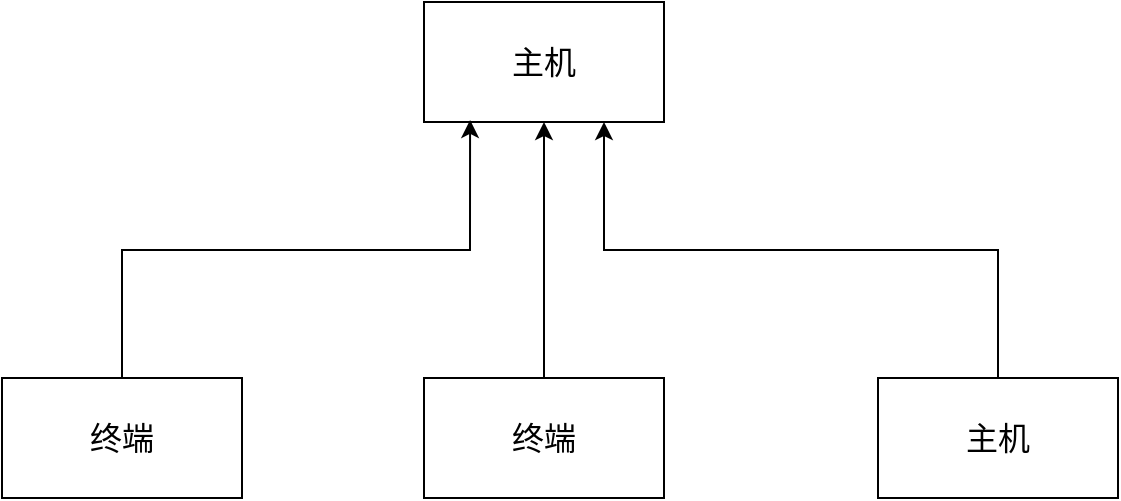 <mxfile version="21.7.4" type="github">
  <diagram name="第 1 页" id="edIoZuRB3zaZxlKi64ll">
    <mxGraphModel dx="1281" dy="1096" grid="0" gridSize="10" guides="1" tooltips="1" connect="1" arrows="1" fold="1" page="1" pageScale="1" pageWidth="1600" pageHeight="1200" math="0" shadow="0">
      <root>
        <mxCell id="0" />
        <mxCell id="1" parent="0" />
        <mxCell id="2sgpYn9WfDaX8F-7KSPa-13" value="主机" style="rounded=0;whiteSpace=wrap;html=1;fontSize=16;" vertex="1" parent="1">
          <mxGeometry x="495" y="224" width="120" height="60" as="geometry" />
        </mxCell>
        <mxCell id="2sgpYn9WfDaX8F-7KSPa-20" style="edgeStyle=orthogonalEdgeStyle;rounded=0;orthogonalLoop=1;jettySize=auto;html=1;exitX=0.5;exitY=0;exitDx=0;exitDy=0;entryX=0.192;entryY=0.983;entryDx=0;entryDy=0;entryPerimeter=0;fontSize=16;" edge="1" parent="1" source="2sgpYn9WfDaX8F-7KSPa-14" target="2sgpYn9WfDaX8F-7KSPa-13">
          <mxGeometry relative="1" as="geometry" />
        </mxCell>
        <mxCell id="2sgpYn9WfDaX8F-7KSPa-14" value="终端" style="rounded=0;whiteSpace=wrap;html=1;fontSize=16;" vertex="1" parent="1">
          <mxGeometry x="284" y="412" width="120" height="60" as="geometry" />
        </mxCell>
        <mxCell id="2sgpYn9WfDaX8F-7KSPa-21" style="edgeStyle=orthogonalEdgeStyle;rounded=0;orthogonalLoop=1;jettySize=auto;html=1;exitX=0.5;exitY=0;exitDx=0;exitDy=0;entryX=0.5;entryY=1;entryDx=0;entryDy=0;fontSize=16;" edge="1" parent="1" source="2sgpYn9WfDaX8F-7KSPa-15" target="2sgpYn9WfDaX8F-7KSPa-13">
          <mxGeometry relative="1" as="geometry" />
        </mxCell>
        <mxCell id="2sgpYn9WfDaX8F-7KSPa-15" value="终端" style="rounded=0;whiteSpace=wrap;html=1;fontSize=16;" vertex="1" parent="1">
          <mxGeometry x="495" y="412" width="120" height="60" as="geometry" />
        </mxCell>
        <mxCell id="2sgpYn9WfDaX8F-7KSPa-22" style="edgeStyle=orthogonalEdgeStyle;rounded=0;orthogonalLoop=1;jettySize=auto;html=1;exitX=0.5;exitY=0;exitDx=0;exitDy=0;entryX=0.75;entryY=1;entryDx=0;entryDy=0;fontSize=16;" edge="1" parent="1" source="2sgpYn9WfDaX8F-7KSPa-16" target="2sgpYn9WfDaX8F-7KSPa-13">
          <mxGeometry relative="1" as="geometry" />
        </mxCell>
        <mxCell id="2sgpYn9WfDaX8F-7KSPa-16" value="主机" style="rounded=0;whiteSpace=wrap;html=1;fontSize=16;" vertex="1" parent="1">
          <mxGeometry x="722" y="412" width="120" height="60" as="geometry" />
        </mxCell>
      </root>
    </mxGraphModel>
  </diagram>
</mxfile>
